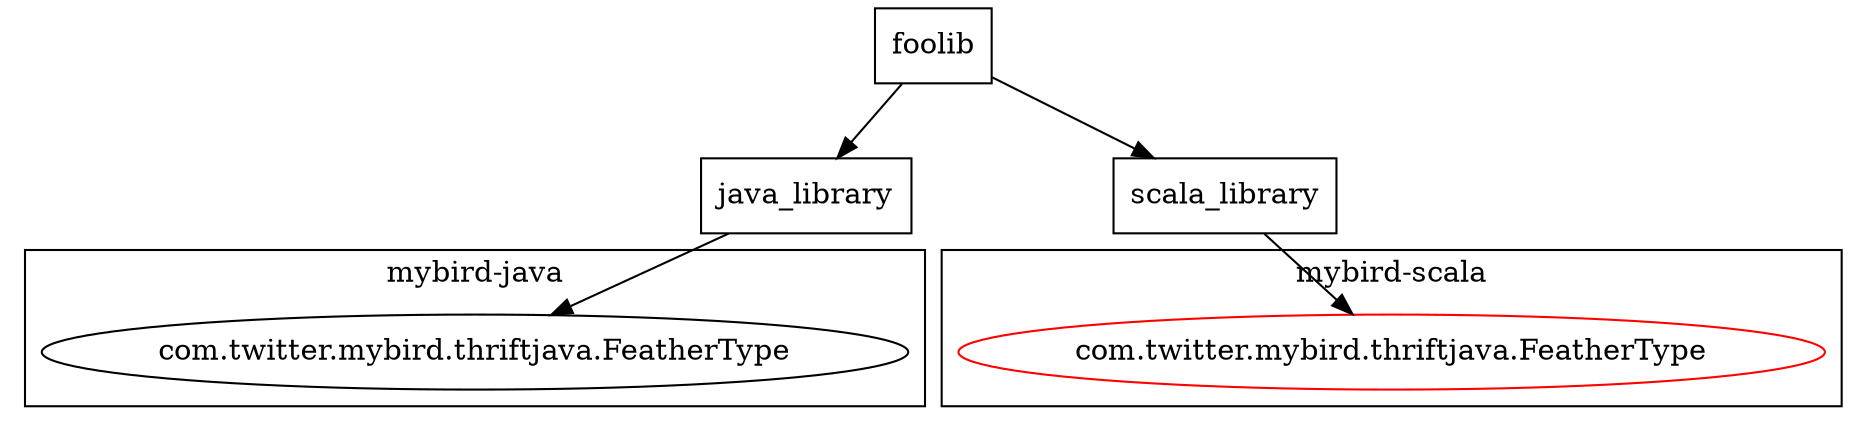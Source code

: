 digraph G {
  node [shape="box"];
  library [label="foolib"];

  subgraph cluster_java_thrift {
    label="mybird-java";
    java_thrift [shape="ellipse",label="com.twitter.mybird.thriftjava.FeatherType"]
  }

  subgraph cluster_scala_thrift {
    label="mybird-scala";
    scala_thrift [shape="ellipse",color="red",label="com.twitter.mybird.thriftjava.FeatherType"]
  }

  library -> java_library;
  library -> scala_library;
  java_library -> java_thrift;
  scala_library -> scala_thrift;
}